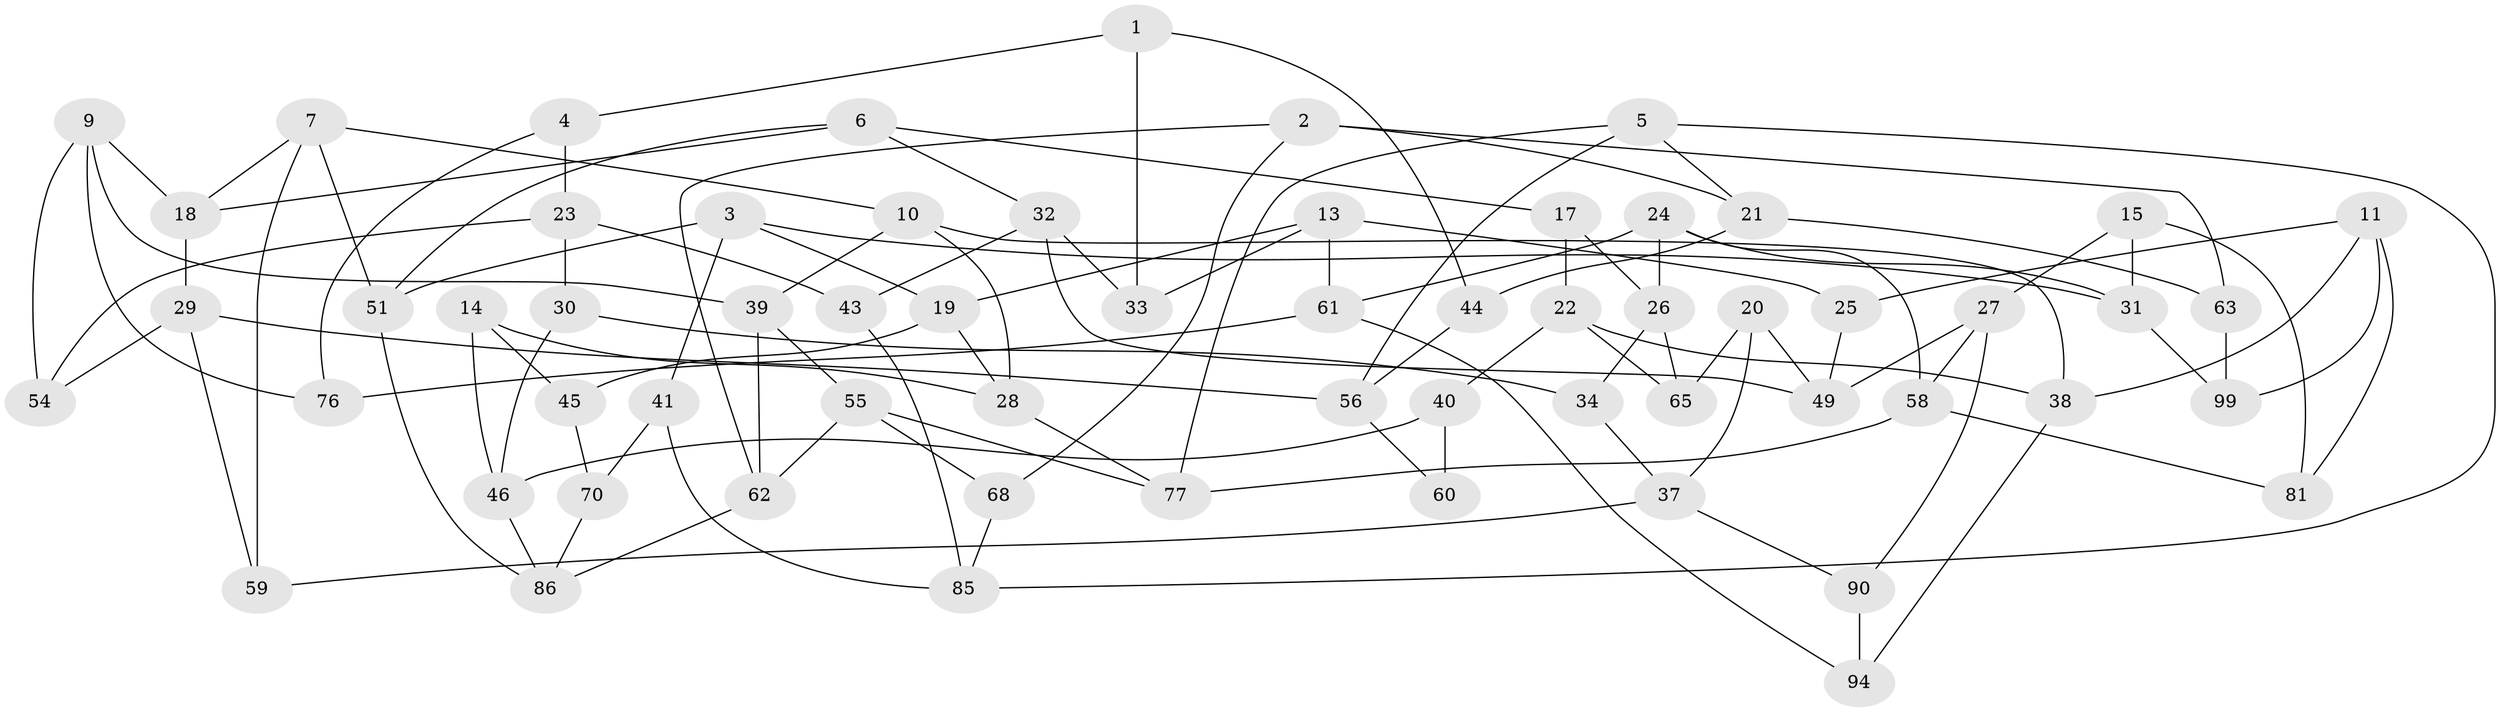 // original degree distribution, {3: 1.0}
// Generated by graph-tools (version 1.1) at 2025/11/02/21/25 10:11:15]
// undirected, 62 vertices, 110 edges
graph export_dot {
graph [start="1"]
  node [color=gray90,style=filled];
  1;
  2 [super="+91"];
  3 [super="+69"];
  4;
  5 [super="+8"];
  6 [super="+52"];
  7 [super="+12"];
  9 [super="+89"];
  10 [super="+48"];
  11 [super="+64"];
  13 [super="+75"];
  14 [super="+16"];
  15;
  17;
  18 [super="+100"];
  19 [super="+66"];
  20;
  21 [super="+98"];
  22 [super="+83"];
  23 [super="+74"];
  24 [super="+79"];
  25;
  26 [super="+42"];
  27 [super="+50"];
  28 [super="+57"];
  29 [super="+36"];
  30;
  31 [super="+87"];
  32 [super="+35"];
  33;
  34;
  37 [super="+53"];
  38 [super="+47"];
  39 [super="+80"];
  40 [super="+93"];
  41;
  43;
  44;
  45 [super="+95"];
  46 [super="+97"];
  49 [super="+67"];
  51 [super="+73"];
  54;
  55 [super="+71"];
  56 [super="+92"];
  58 [super="+72"];
  59;
  60;
  61 [super="+78"];
  62 [super="+82"];
  63;
  65;
  68;
  70;
  76;
  77 [super="+84"];
  81;
  85 [super="+88"];
  86 [super="+96"];
  90;
  94;
  99;
  1 -- 4;
  1 -- 44;
  1 -- 33;
  2 -- 68;
  2 -- 63;
  2 -- 62;
  2 -- 21;
  3 -- 41;
  3 -- 31;
  3 -- 51;
  3 -- 19;
  4 -- 76;
  4 -- 23;
  5 -- 85;
  5 -- 77;
  5 -- 21;
  5 -- 56;
  6 -- 32;
  6 -- 51;
  6 -- 17;
  6 -- 18;
  7 -- 10;
  7 -- 18;
  7 -- 59;
  7 -- 51;
  9 -- 54;
  9 -- 76;
  9 -- 18;
  9 -- 39;
  10 -- 39;
  10 -- 38;
  10 -- 28;
  11 -- 25;
  11 -- 81;
  11 -- 99;
  11 -- 38;
  13 -- 25;
  13 -- 33;
  13 -- 19;
  13 -- 61;
  14 -- 45 [weight=2];
  14 -- 28;
  14 -- 46;
  15 -- 31;
  15 -- 81;
  15 -- 27;
  17 -- 22;
  17 -- 26;
  18 -- 29;
  19 -- 28;
  19 -- 45;
  20 -- 37;
  20 -- 65;
  20 -- 49;
  21 -- 44;
  21 -- 63;
  22 -- 65;
  22 -- 40;
  22 -- 38;
  23 -- 43;
  23 -- 30;
  23 -- 54;
  24 -- 26;
  24 -- 58;
  24 -- 61;
  24 -- 31;
  25 -- 49;
  26 -- 34;
  26 -- 65;
  27 -- 90;
  27 -- 58;
  27 -- 49;
  28 -- 77;
  29 -- 59;
  29 -- 54;
  29 -- 56;
  30 -- 34;
  30 -- 46;
  31 -- 99;
  32 -- 33;
  32 -- 49;
  32 -- 43;
  34 -- 37;
  37 -- 59;
  37 -- 90;
  38 -- 94;
  39 -- 55;
  39 -- 62;
  40 -- 60 [weight=2];
  40 -- 46;
  41 -- 70;
  41 -- 85;
  43 -- 85;
  44 -- 56;
  45 -- 70;
  46 -- 86;
  51 -- 86;
  55 -- 68;
  55 -- 62;
  55 -- 77;
  56 -- 60;
  58 -- 81;
  58 -- 77;
  61 -- 94;
  61 -- 76;
  62 -- 86;
  63 -- 99;
  68 -- 85;
  70 -- 86;
  90 -- 94;
}
